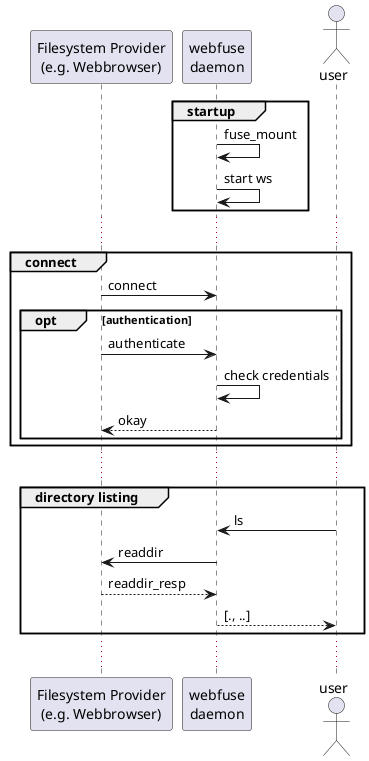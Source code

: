 @startuml
participant "Filesystem Provider\n(e.g. Webbrowser)" as provider
participant "webfuse\ndaemon" as daemon
actor "user" as user

group startup
daemon -> daemon : fuse_mount
daemon -> daemon : start ws
end
...

group connect
provider -> daemon : connect
    opt authentication
    provider -> daemon: authenticate
    daemon -> daemon: check credentials
    daemon --> provider: okay
    end
end
...

group directory listing
user     -> daemon : ls
daemon   -> provider : readdir
provider --> daemon : readdir_resp
daemon   --> user : [., ..]
end
...

@enduml